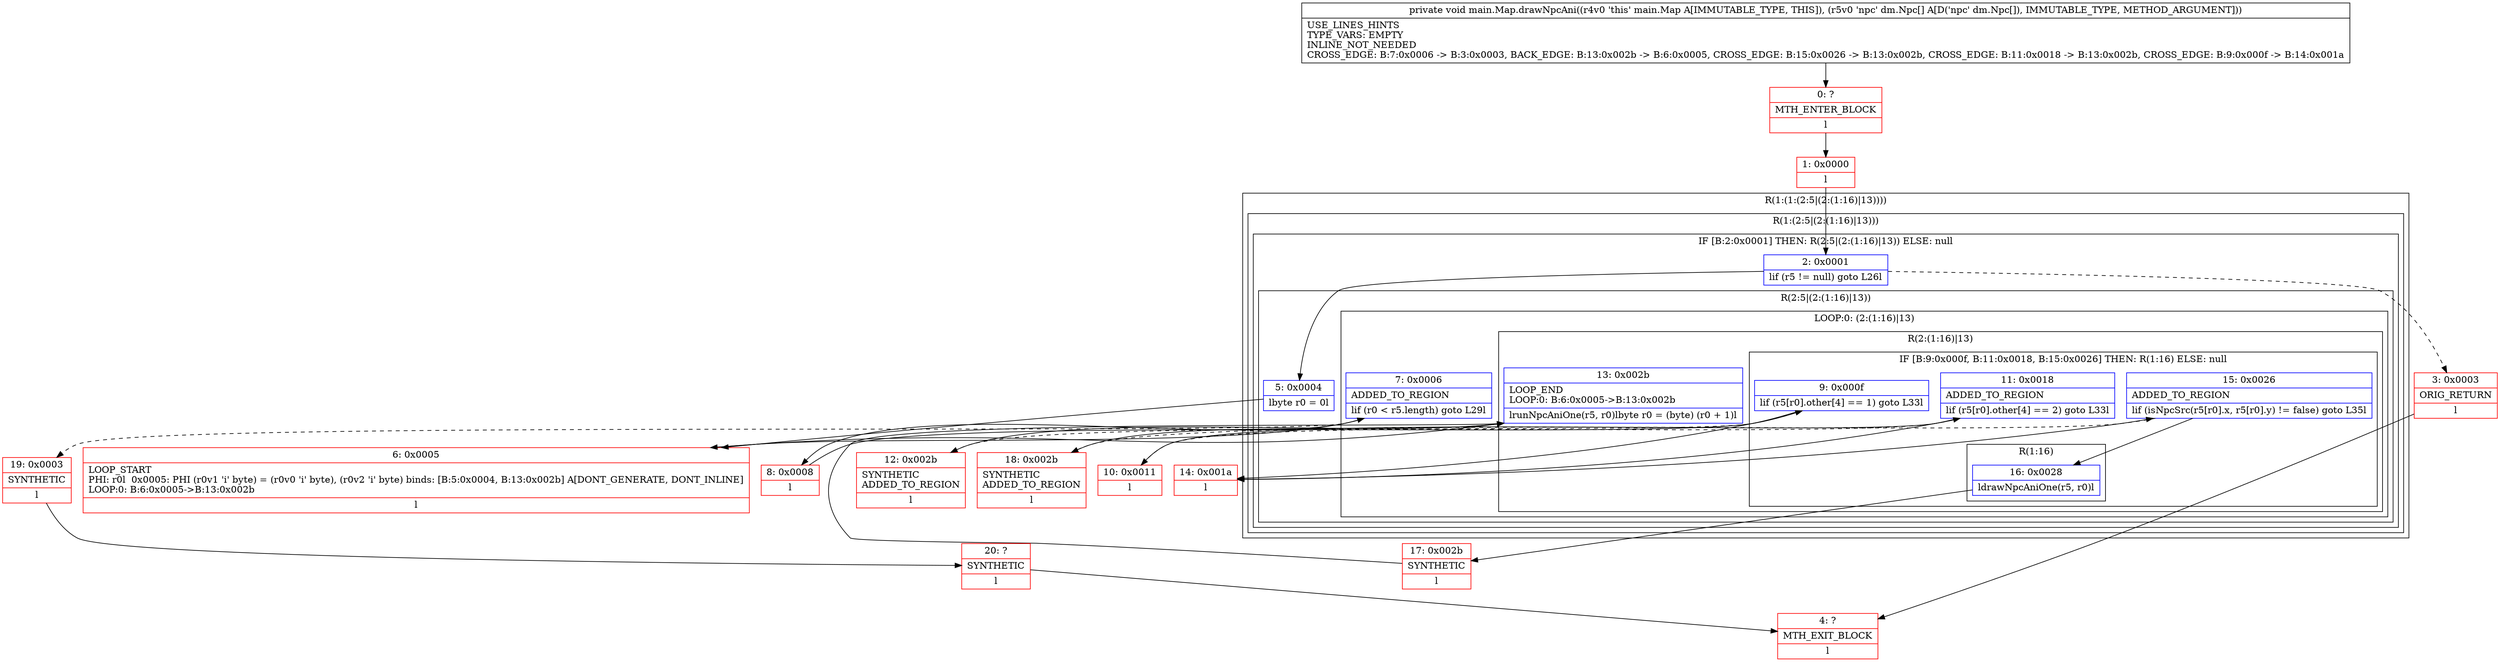 digraph "CFG formain.Map.drawNpcAni([Ldm\/Npc;)V" {
subgraph cluster_Region_1406035818 {
label = "R(1:(1:(2:5|(2:(1:16)|13))))";
node [shape=record,color=blue];
subgraph cluster_Region_445791703 {
label = "R(1:(2:5|(2:(1:16)|13)))";
node [shape=record,color=blue];
subgraph cluster_IfRegion_613307673 {
label = "IF [B:2:0x0001] THEN: R(2:5|(2:(1:16)|13)) ELSE: null";
node [shape=record,color=blue];
Node_2 [shape=record,label="{2\:\ 0x0001|lif (r5 != null) goto L26l}"];
subgraph cluster_Region_1050489968 {
label = "R(2:5|(2:(1:16)|13))";
node [shape=record,color=blue];
Node_5 [shape=record,label="{5\:\ 0x0004|lbyte r0 = 0l}"];
subgraph cluster_LoopRegion_793355149 {
label = "LOOP:0: (2:(1:16)|13)";
node [shape=record,color=blue];
Node_7 [shape=record,label="{7\:\ 0x0006|ADDED_TO_REGION\l|lif (r0 \< r5.length) goto L29l}"];
subgraph cluster_Region_1974922108 {
label = "R(2:(1:16)|13)";
node [shape=record,color=blue];
subgraph cluster_IfRegion_1859383562 {
label = "IF [B:9:0x000f, B:11:0x0018, B:15:0x0026] THEN: R(1:16) ELSE: null";
node [shape=record,color=blue];
Node_9 [shape=record,label="{9\:\ 0x000f|lif (r5[r0].other[4] == 1) goto L33l}"];
Node_11 [shape=record,label="{11\:\ 0x0018|ADDED_TO_REGION\l|lif (r5[r0].other[4] == 2) goto L33l}"];
Node_15 [shape=record,label="{15\:\ 0x0026|ADDED_TO_REGION\l|lif (isNpcSrc(r5[r0].x, r5[r0].y) != false) goto L35l}"];
subgraph cluster_Region_960128532 {
label = "R(1:16)";
node [shape=record,color=blue];
Node_16 [shape=record,label="{16\:\ 0x0028|ldrawNpcAniOne(r5, r0)l}"];
}
}
Node_13 [shape=record,label="{13\:\ 0x002b|LOOP_END\lLOOP:0: B:6:0x0005\-\>B:13:0x002b\l|lrunNpcAniOne(r5, r0)lbyte r0 = (byte) (r0 + 1)l}"];
}
}
}
}
}
}
Node_0 [shape=record,color=red,label="{0\:\ ?|MTH_ENTER_BLOCK\l|l}"];
Node_1 [shape=record,color=red,label="{1\:\ 0x0000|l}"];
Node_3 [shape=record,color=red,label="{3\:\ 0x0003|ORIG_RETURN\l|l}"];
Node_4 [shape=record,color=red,label="{4\:\ ?|MTH_EXIT_BLOCK\l|l}"];
Node_6 [shape=record,color=red,label="{6\:\ 0x0005|LOOP_START\lPHI: r0l  0x0005: PHI (r0v1 'i' byte) = (r0v0 'i' byte), (r0v2 'i' byte) binds: [B:5:0x0004, B:13:0x002b] A[DONT_GENERATE, DONT_INLINE]\lLOOP:0: B:6:0x0005\-\>B:13:0x002b\l|l}"];
Node_8 [shape=record,color=red,label="{8\:\ 0x0008|l}"];
Node_10 [shape=record,color=red,label="{10\:\ 0x0011|l}"];
Node_12 [shape=record,color=red,label="{12\:\ 0x002b|SYNTHETIC\lADDED_TO_REGION\l|l}"];
Node_14 [shape=record,color=red,label="{14\:\ 0x001a|l}"];
Node_17 [shape=record,color=red,label="{17\:\ 0x002b|SYNTHETIC\l|l}"];
Node_18 [shape=record,color=red,label="{18\:\ 0x002b|SYNTHETIC\lADDED_TO_REGION\l|l}"];
Node_19 [shape=record,color=red,label="{19\:\ 0x0003|SYNTHETIC\l|l}"];
Node_20 [shape=record,color=red,label="{20\:\ ?|SYNTHETIC\l|l}"];
MethodNode[shape=record,label="{private void main.Map.drawNpcAni((r4v0 'this' main.Map A[IMMUTABLE_TYPE, THIS]), (r5v0 'npc' dm.Npc[] A[D('npc' dm.Npc[]), IMMUTABLE_TYPE, METHOD_ARGUMENT]))  | USE_LINES_HINTS\lTYPE_VARS: EMPTY\lINLINE_NOT_NEEDED\lCROSS_EDGE: B:7:0x0006 \-\> B:3:0x0003, BACK_EDGE: B:13:0x002b \-\> B:6:0x0005, CROSS_EDGE: B:15:0x0026 \-\> B:13:0x002b, CROSS_EDGE: B:11:0x0018 \-\> B:13:0x002b, CROSS_EDGE: B:9:0x000f \-\> B:14:0x001a\l}"];
MethodNode -> Node_0;
Node_2 -> Node_3[style=dashed];
Node_2 -> Node_5;
Node_5 -> Node_6;
Node_7 -> Node_8;
Node_7 -> Node_19[style=dashed];
Node_9 -> Node_10[style=dashed];
Node_9 -> Node_14;
Node_11 -> Node_14;
Node_11 -> Node_12[style=dashed];
Node_15 -> Node_16;
Node_15 -> Node_18[style=dashed];
Node_16 -> Node_17;
Node_13 -> Node_6;
Node_0 -> Node_1;
Node_1 -> Node_2;
Node_3 -> Node_4;
Node_6 -> Node_7;
Node_8 -> Node_9;
Node_10 -> Node_11;
Node_12 -> Node_13;
Node_14 -> Node_15;
Node_17 -> Node_13;
Node_18 -> Node_13;
Node_19 -> Node_20;
Node_20 -> Node_4;
}

